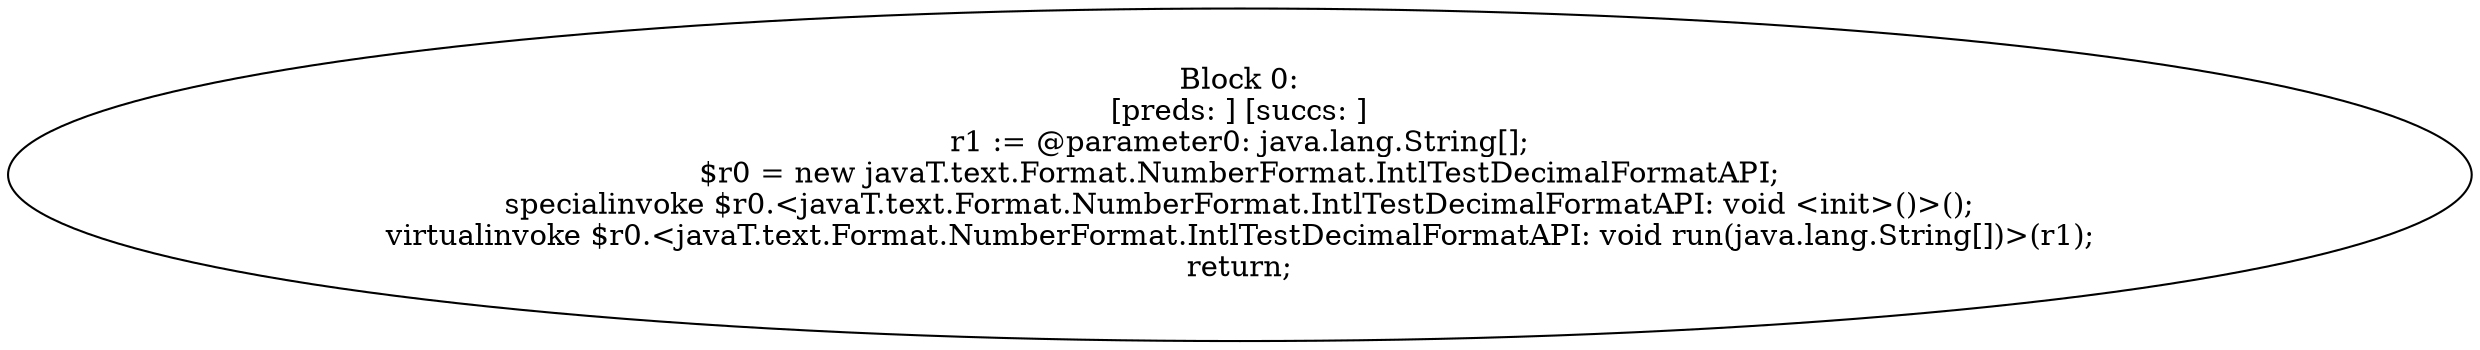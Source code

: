 digraph "unitGraph" {
    "Block 0:
[preds: ] [succs: ]
r1 := @parameter0: java.lang.String[];
$r0 = new javaT.text.Format.NumberFormat.IntlTestDecimalFormatAPI;
specialinvoke $r0.<javaT.text.Format.NumberFormat.IntlTestDecimalFormatAPI: void <init>()>();
virtualinvoke $r0.<javaT.text.Format.NumberFormat.IntlTestDecimalFormatAPI: void run(java.lang.String[])>(r1);
return;
"
}
